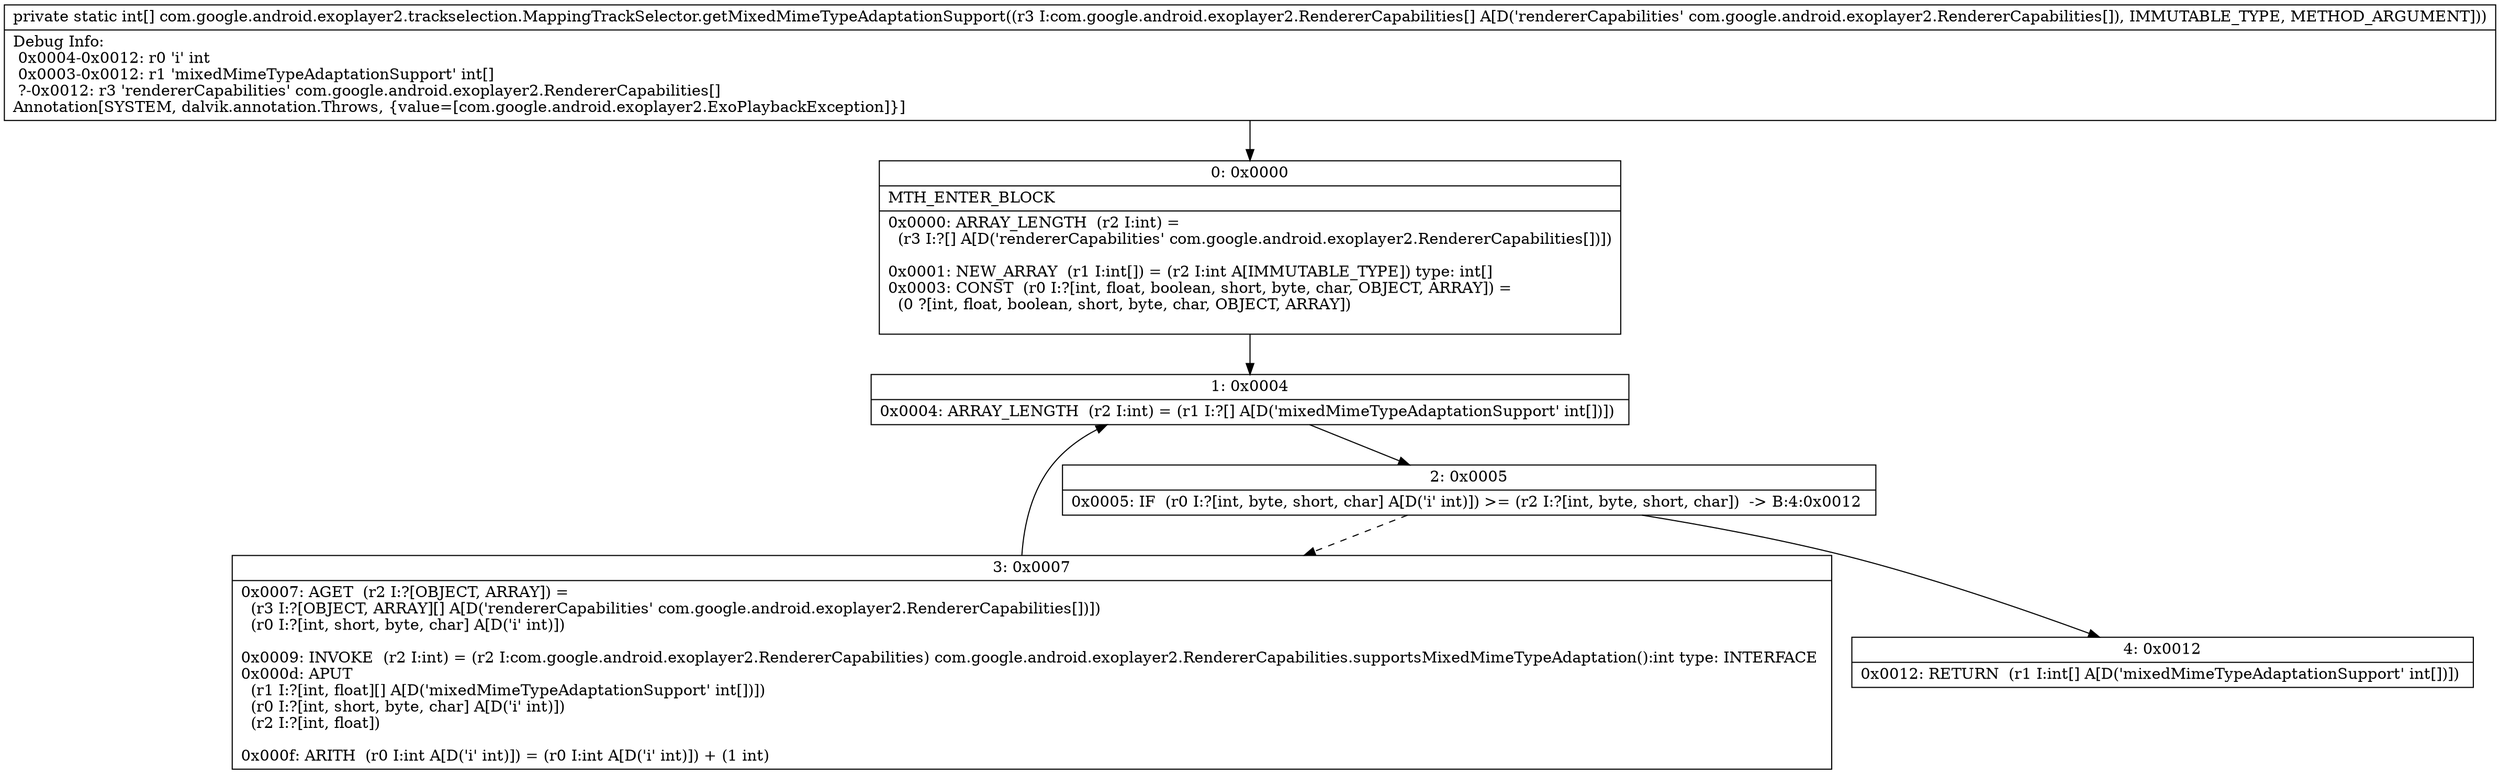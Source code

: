 digraph "CFG forcom.google.android.exoplayer2.trackselection.MappingTrackSelector.getMixedMimeTypeAdaptationSupport([Lcom\/google\/android\/exoplayer2\/RendererCapabilities;)[I" {
Node_0 [shape=record,label="{0\:\ 0x0000|MTH_ENTER_BLOCK\l|0x0000: ARRAY_LENGTH  (r2 I:int) = \l  (r3 I:?[] A[D('rendererCapabilities' com.google.android.exoplayer2.RendererCapabilities[])])\l \l0x0001: NEW_ARRAY  (r1 I:int[]) = (r2 I:int A[IMMUTABLE_TYPE]) type: int[] \l0x0003: CONST  (r0 I:?[int, float, boolean, short, byte, char, OBJECT, ARRAY]) = \l  (0 ?[int, float, boolean, short, byte, char, OBJECT, ARRAY])\l \l}"];
Node_1 [shape=record,label="{1\:\ 0x0004|0x0004: ARRAY_LENGTH  (r2 I:int) = (r1 I:?[] A[D('mixedMimeTypeAdaptationSupport' int[])]) \l}"];
Node_2 [shape=record,label="{2\:\ 0x0005|0x0005: IF  (r0 I:?[int, byte, short, char] A[D('i' int)]) \>= (r2 I:?[int, byte, short, char])  \-\> B:4:0x0012 \l}"];
Node_3 [shape=record,label="{3\:\ 0x0007|0x0007: AGET  (r2 I:?[OBJECT, ARRAY]) = \l  (r3 I:?[OBJECT, ARRAY][] A[D('rendererCapabilities' com.google.android.exoplayer2.RendererCapabilities[])])\l  (r0 I:?[int, short, byte, char] A[D('i' int)])\l \l0x0009: INVOKE  (r2 I:int) = (r2 I:com.google.android.exoplayer2.RendererCapabilities) com.google.android.exoplayer2.RendererCapabilities.supportsMixedMimeTypeAdaptation():int type: INTERFACE \l0x000d: APUT  \l  (r1 I:?[int, float][] A[D('mixedMimeTypeAdaptationSupport' int[])])\l  (r0 I:?[int, short, byte, char] A[D('i' int)])\l  (r2 I:?[int, float])\l \l0x000f: ARITH  (r0 I:int A[D('i' int)]) = (r0 I:int A[D('i' int)]) + (1 int) \l}"];
Node_4 [shape=record,label="{4\:\ 0x0012|0x0012: RETURN  (r1 I:int[] A[D('mixedMimeTypeAdaptationSupport' int[])]) \l}"];
MethodNode[shape=record,label="{private static int[] com.google.android.exoplayer2.trackselection.MappingTrackSelector.getMixedMimeTypeAdaptationSupport((r3 I:com.google.android.exoplayer2.RendererCapabilities[] A[D('rendererCapabilities' com.google.android.exoplayer2.RendererCapabilities[]), IMMUTABLE_TYPE, METHOD_ARGUMENT]))  | Debug Info:\l  0x0004\-0x0012: r0 'i' int\l  0x0003\-0x0012: r1 'mixedMimeTypeAdaptationSupport' int[]\l  ?\-0x0012: r3 'rendererCapabilities' com.google.android.exoplayer2.RendererCapabilities[]\lAnnotation[SYSTEM, dalvik.annotation.Throws, \{value=[com.google.android.exoplayer2.ExoPlaybackException]\}]\l}"];
MethodNode -> Node_0;
Node_0 -> Node_1;
Node_1 -> Node_2;
Node_2 -> Node_3[style=dashed];
Node_2 -> Node_4;
Node_3 -> Node_1;
}


